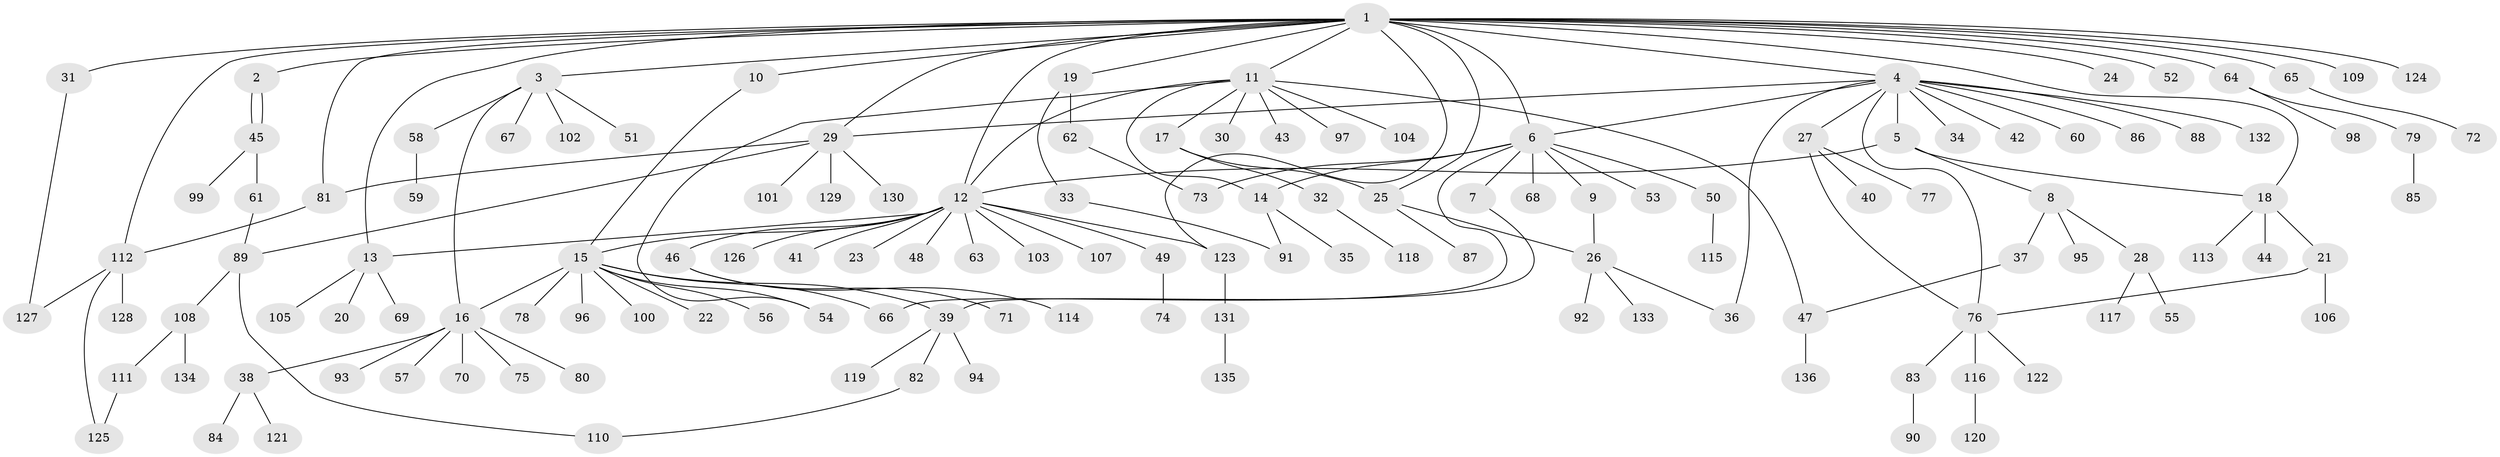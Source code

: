 // Generated by graph-tools (version 1.1) at 2025/11/02/27/25 16:11:16]
// undirected, 136 vertices, 163 edges
graph export_dot {
graph [start="1"]
  node [color=gray90,style=filled];
  1;
  2;
  3;
  4;
  5;
  6;
  7;
  8;
  9;
  10;
  11;
  12;
  13;
  14;
  15;
  16;
  17;
  18;
  19;
  20;
  21;
  22;
  23;
  24;
  25;
  26;
  27;
  28;
  29;
  30;
  31;
  32;
  33;
  34;
  35;
  36;
  37;
  38;
  39;
  40;
  41;
  42;
  43;
  44;
  45;
  46;
  47;
  48;
  49;
  50;
  51;
  52;
  53;
  54;
  55;
  56;
  57;
  58;
  59;
  60;
  61;
  62;
  63;
  64;
  65;
  66;
  67;
  68;
  69;
  70;
  71;
  72;
  73;
  74;
  75;
  76;
  77;
  78;
  79;
  80;
  81;
  82;
  83;
  84;
  85;
  86;
  87;
  88;
  89;
  90;
  91;
  92;
  93;
  94;
  95;
  96;
  97;
  98;
  99;
  100;
  101;
  102;
  103;
  104;
  105;
  106;
  107;
  108;
  109;
  110;
  111;
  112;
  113;
  114;
  115;
  116;
  117;
  118;
  119;
  120;
  121;
  122;
  123;
  124;
  125;
  126;
  127;
  128;
  129;
  130;
  131;
  132;
  133;
  134;
  135;
  136;
  1 -- 2;
  1 -- 3;
  1 -- 4;
  1 -- 6;
  1 -- 10;
  1 -- 11;
  1 -- 12;
  1 -- 13;
  1 -- 18;
  1 -- 19;
  1 -- 24;
  1 -- 25;
  1 -- 29;
  1 -- 31;
  1 -- 52;
  1 -- 64;
  1 -- 65;
  1 -- 81;
  1 -- 109;
  1 -- 112;
  1 -- 123;
  1 -- 124;
  2 -- 45;
  2 -- 45;
  3 -- 16;
  3 -- 51;
  3 -- 58;
  3 -- 67;
  3 -- 102;
  4 -- 5;
  4 -- 6;
  4 -- 27;
  4 -- 29;
  4 -- 34;
  4 -- 36;
  4 -- 42;
  4 -- 60;
  4 -- 76;
  4 -- 86;
  4 -- 88;
  4 -- 132;
  5 -- 8;
  5 -- 12;
  5 -- 18;
  6 -- 7;
  6 -- 9;
  6 -- 14;
  6 -- 50;
  6 -- 53;
  6 -- 66;
  6 -- 68;
  6 -- 73;
  7 -- 39;
  8 -- 28;
  8 -- 37;
  8 -- 95;
  9 -- 26;
  10 -- 15;
  11 -- 12;
  11 -- 14;
  11 -- 17;
  11 -- 30;
  11 -- 43;
  11 -- 47;
  11 -- 54;
  11 -- 97;
  11 -- 104;
  12 -- 13;
  12 -- 15;
  12 -- 23;
  12 -- 41;
  12 -- 46;
  12 -- 48;
  12 -- 49;
  12 -- 63;
  12 -- 103;
  12 -- 107;
  12 -- 123;
  12 -- 126;
  13 -- 20;
  13 -- 69;
  13 -- 105;
  14 -- 35;
  14 -- 91;
  15 -- 16;
  15 -- 22;
  15 -- 39;
  15 -- 54;
  15 -- 56;
  15 -- 66;
  15 -- 78;
  15 -- 96;
  15 -- 100;
  16 -- 38;
  16 -- 57;
  16 -- 70;
  16 -- 75;
  16 -- 80;
  16 -- 93;
  17 -- 25;
  17 -- 32;
  18 -- 21;
  18 -- 44;
  18 -- 113;
  19 -- 33;
  19 -- 62;
  21 -- 76;
  21 -- 106;
  25 -- 26;
  25 -- 87;
  26 -- 36;
  26 -- 92;
  26 -- 133;
  27 -- 40;
  27 -- 76;
  27 -- 77;
  28 -- 55;
  28 -- 117;
  29 -- 81;
  29 -- 89;
  29 -- 101;
  29 -- 129;
  29 -- 130;
  31 -- 127;
  32 -- 118;
  33 -- 91;
  37 -- 47;
  38 -- 84;
  38 -- 121;
  39 -- 82;
  39 -- 94;
  39 -- 119;
  45 -- 61;
  45 -- 99;
  46 -- 71;
  46 -- 114;
  47 -- 136;
  49 -- 74;
  50 -- 115;
  58 -- 59;
  61 -- 89;
  62 -- 73;
  64 -- 79;
  64 -- 98;
  65 -- 72;
  76 -- 83;
  76 -- 116;
  76 -- 122;
  79 -- 85;
  81 -- 112;
  82 -- 110;
  83 -- 90;
  89 -- 108;
  89 -- 110;
  108 -- 111;
  108 -- 134;
  111 -- 125;
  112 -- 125;
  112 -- 127;
  112 -- 128;
  116 -- 120;
  123 -- 131;
  131 -- 135;
}
